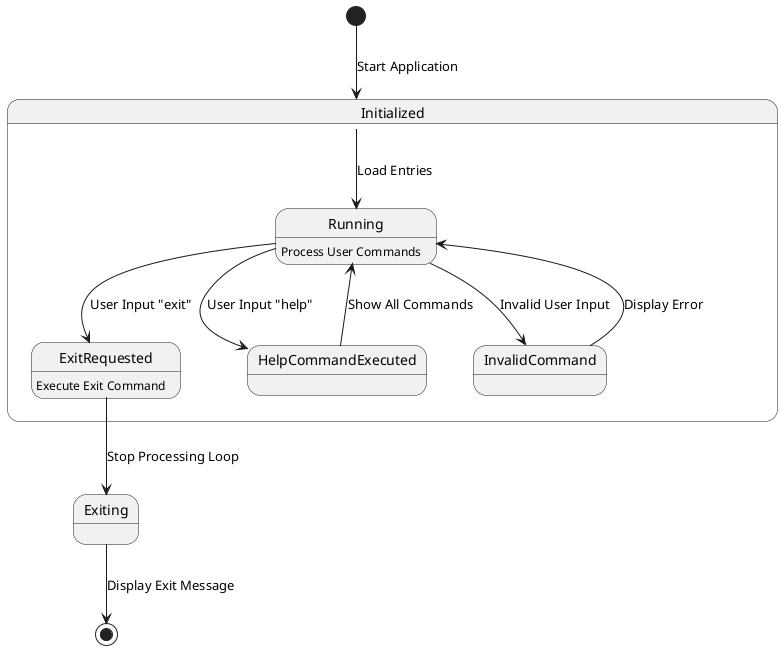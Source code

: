 @startuml
[*] --> Initialized : Start Application

state Initialized {
    Initialized --> Running : Load Entries
    Running : Process User Commands

    Running --> HelpCommandExecuted : User Input "help"
    Running --> ExitRequested : User Input "exit"
    Running --> InvalidCommand : Invalid User Input

    HelpCommandExecuted --> Running : Show All Commands
    InvalidCommand --> Running : Display Error
}

ExitRequested : Execute Exit Command
ExitRequested --> Exiting : Stop Processing Loop
Exiting --> [*] : Display Exit Message
@enduml
